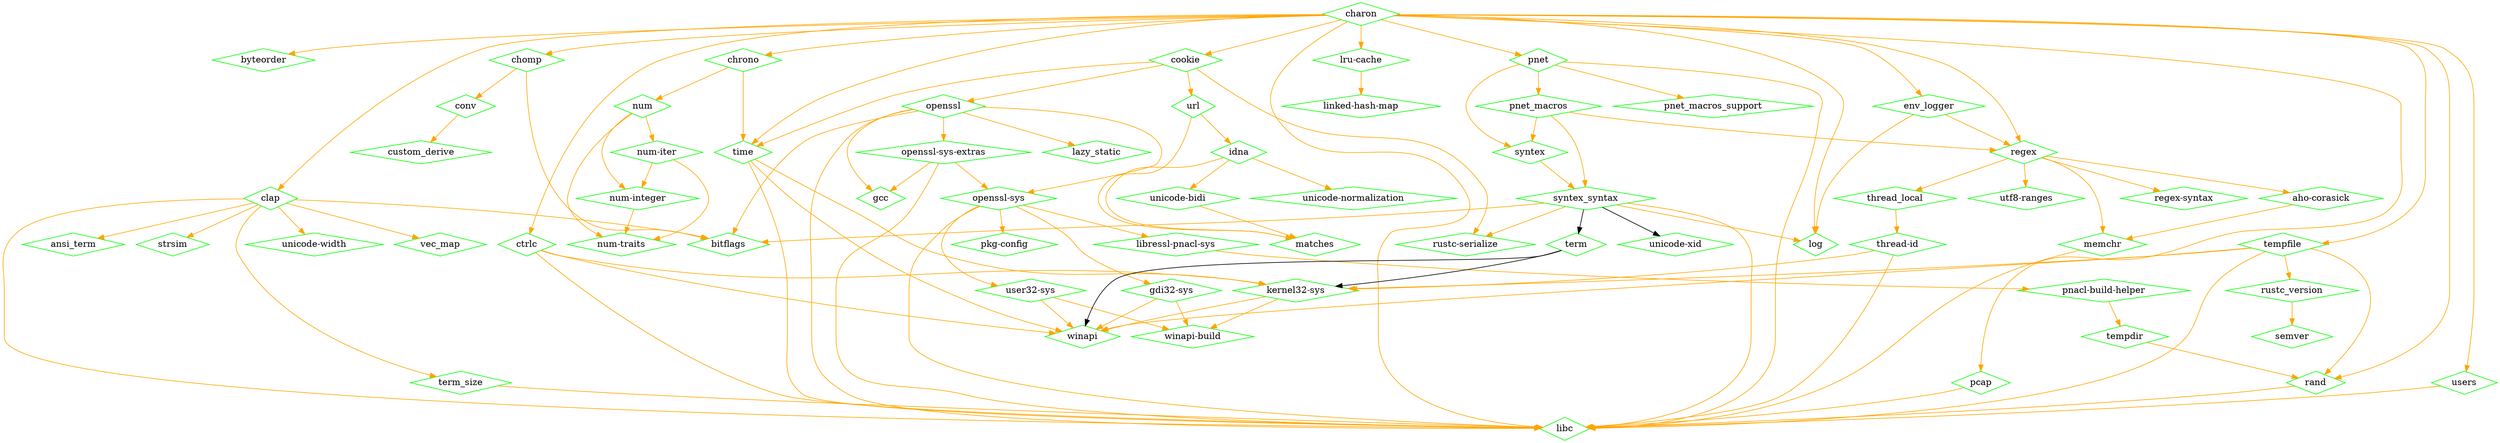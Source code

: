 digraph dependencies {
	N0[label="charon",shape=diamond,color=green];
	N1[label="byteorder",shape=diamond,color=green];
	N2[label="chomp",shape=diamond,color=green];
	N3[label="chrono",shape=diamond,color=green];
	N4[label="clap",shape=diamond,color=green];
	N5[label="cookie",shape=diamond,color=green];
	N6[label="ctrlc",shape=diamond,color=green];
	N7[label="env_logger",shape=diamond,color=green];
	N8[label="libc",shape=diamond,color=green];
	N9[label="log",shape=diamond,color=green];
	N10[label="lru-cache",shape=diamond,color=green];
	N11[label="pcap",shape=diamond,color=green];
	N12[label="pnet",shape=diamond,color=green];
	N13[label="rand",shape=diamond,color=green];
	N14[label="regex",shape=diamond,color=green];
	N15[label="tempfile",shape=diamond,color=green];
	N16[label="time",shape=diamond,color=green];
	N17[label="users",shape=diamond,color=green];
	N18[label="aho-corasick",shape=diamond,color=green];
	N19[label="memchr",shape=diamond,color=green];
	N20[label="ansi_term",shape=diamond,color=green];
	N21[label="bitflags",shape=diamond,color=green];
	N22[label="conv",shape=diamond,color=green];
	N23[label="num",shape=diamond,color=green];
	N24[label="strsim",shape=diamond,color=green];
	N25[label="term_size",shape=diamond,color=green];
	N26[label="unicode-width",shape=diamond,color=green];
	N27[label="vec_map",shape=diamond,color=green];
	N28[label="custom_derive",shape=diamond,color=green];
	N29[label="openssl",shape=diamond,color=green];
	N30[label="rustc-serialize",shape=diamond,color=green];
	N31[label="url",shape=diamond,color=green];
	N32[label="kernel32-sys",shape=diamond,color=green];
	N33[label="winapi",shape=diamond,color=green];
	N34[label="gcc",shape=diamond,color=green];
	N35[label="gdi32-sys",shape=diamond,color=green];
	N36[label="winapi-build",shape=diamond,color=green];
	N37[label="idna",shape=diamond,color=green];
	N38[label="matches",shape=diamond,color=green];
	N39[label="unicode-bidi",shape=diamond,color=green];
	N40[label="unicode-normalization",shape=diamond,color=green];
	N41[label="lazy_static",shape=diamond,color=green];
	N42[label="libressl-pnacl-sys",shape=diamond,color=green];
	N43[label="pnacl-build-helper",shape=diamond,color=green];
	N44[label="linked-hash-map",shape=diamond,color=green];
	N45[label="num-integer",shape=diamond,color=green];
	N46[label="num-iter",shape=diamond,color=green];
	N47[label="num-traits",shape=diamond,color=green];
	N48[label="openssl-sys",shape=diamond,color=green];
	N49[label="openssl-sys-extras",shape=diamond,color=green];
	N50[label="pkg-config",shape=diamond,color=green];
	N51[label="user32-sys",shape=diamond,color=green];
	N52[label="tempdir",shape=diamond,color=green];
	N53[label="pnet_macros",shape=diamond,color=green];
	N54[label="pnet_macros_support",shape=diamond,color=green];
	N55[label="syntex",shape=diamond,color=green];
	N56[label="syntex_syntax",shape=diamond,color=green];
	N57[label="regex-syntax",shape=diamond,color=green];
	N58[label="thread_local",shape=diamond,color=green];
	N59[label="utf8-ranges",shape=diamond,color=green];
	N60[label="rustc_version",shape=diamond,color=green];
	N61[label="semver",shape=diamond,color=green];
	N62[label="term",shape=diamond,color=green];
	N63[label="unicode-xid",shape=diamond,color=green];
	N64[label="thread-id",shape=diamond,color=green];
	N0 -> N1[label="",color=orange];
	N0 -> N2[label="",color=orange];
	N0 -> N3[label="",color=orange];
	N0 -> N4[label="",color=orange];
	N0 -> N5[label="",color=orange];
	N0 -> N6[label="",color=orange];
	N0 -> N7[label="",color=orange];
	N0 -> N8[label="",color=orange];
	N0 -> N9[label="",color=orange];
	N0 -> N10[label="",color=orange];
	N0 -> N11[label="",color=orange];
	N0 -> N12[label="",color=orange];
	N0 -> N13[label="",color=orange];
	N0 -> N14[label="",color=orange];
	N0 -> N15[label="",color=orange];
	N0 -> N16[label="",color=orange];
	N0 -> N17[label="",color=orange];
	N2 -> N21[label="",color=orange];
	N2 -> N22[label="",color=orange];
	N3 -> N16[label="",color=orange];
	N3 -> N23[label="",color=orange];
	N4 -> N8[label="",color=orange];
	N4 -> N20[label="",color=orange];
	N4 -> N21[label="",color=orange];
	N4 -> N24[label="",color=orange];
	N4 -> N25[label="",color=orange];
	N4 -> N26[label="",color=orange];
	N4 -> N27[label="",color=orange];
	N5 -> N16[label="",color=orange];
	N5 -> N29[label="",color=orange];
	N5 -> N30[label="",color=orange];
	N5 -> N31[label="",color=orange];
	N6 -> N8[label="",color=orange];
	N6 -> N32[label="",color=orange];
	N6 -> N33[label="",color=orange];
	N7 -> N9[label="",color=orange];
	N7 -> N14[label="",color=orange];
	N10 -> N44[label="",color=orange];
	N11 -> N8[label="",color=orange];
	N12 -> N8[label="",color=orange];
	N12 -> N53[label="",color=orange];
	N12 -> N54[label="",color=orange];
	N12 -> N55[label="",color=orange];
	N13 -> N8[label="",color=orange];
	N14 -> N18[label="",color=orange];
	N14 -> N19[label="",color=orange];
	N14 -> N57[label="",color=orange];
	N14 -> N58[label="",color=orange];
	N14 -> N59[label="",color=orange];
	N15 -> N8[label="",color=orange];
	N15 -> N13[label="",color=orange];
	N15 -> N32[label="",color=orange];
	N15 -> N33[label="",color=orange];
	N15 -> N60[label="",color=orange];
	N16 -> N8[label="",color=orange];
	N16 -> N32[label="",color=orange];
	N16 -> N33[label="",color=orange];
	N17 -> N8[label="",color=orange];
	N18 -> N19[label="",color=orange];
	N19 -> N8[label="",color=orange];
	N22 -> N28[label="",color=orange];
	N23 -> N45[label="",color=orange];
	N23 -> N46[label="",color=orange];
	N23 -> N47[label="",color=orange];
	N25 -> N8[label="",color=orange];
	N29 -> N8[label="",color=orange];
	N29 -> N21[label="",color=orange];
	N29 -> N34[label="",color=orange];
	N29 -> N41[label="",color=orange];
	N29 -> N48[label="",color=orange];
	N29 -> N49[label="",color=orange];
	N31 -> N37[label="",color=orange];
	N31 -> N38[label="",color=orange];
	N32 -> N33[label="",color=orange];
	N32 -> N36[label="",color=orange];
	N35 -> N33[label="",color=orange];
	N35 -> N36[label="",color=orange];
	N37 -> N38[label="",color=orange];
	N37 -> N39[label="",color=orange];
	N37 -> N40[label="",color=orange];
	N39 -> N38[label="",color=orange];
	N42 -> N43[label="",color=orange];
	N43 -> N52[label="",color=orange];
	N45 -> N47[label="",color=orange];
	N46 -> N45[label="",color=orange];
	N46 -> N47[label="",color=orange];
	N48 -> N8[label="",color=orange];
	N48 -> N35[label="",color=orange];
	N48 -> N42[label="",color=orange];
	N48 -> N50[label="",color=orange];
	N48 -> N51[label="",color=orange];
	N49 -> N8[label="",color=orange];
	N49 -> N34[label="",color=orange];
	N49 -> N48[label="",color=orange];
	N51 -> N33[label="",color=orange];
	N51 -> N36[label="",color=orange];
	N52 -> N13[label="",color=orange];
	N53 -> N14[label="",color=orange];
	N53 -> N55[label="",color=orange];
	N53 -> N56[label="",color=orange];
	N55 -> N56[label="",color=orange];
	N56 -> N8[label="",color=orange];
	N56 -> N9[label="",color=orange];
	N56 -> N21[label="",color=orange];
	N56 -> N30[label="",color=orange];
	N56 -> N62[label=""];
	N56 -> N63[label=""];
	N58 -> N64[label="",color=orange];
	N60 -> N61[label="",color=orange];
	N62 -> N32[label=""];
	N62 -> N33[label=""];
	N64 -> N8[label="",color=orange];
	N64 -> N32[label="",color=orange];
}
